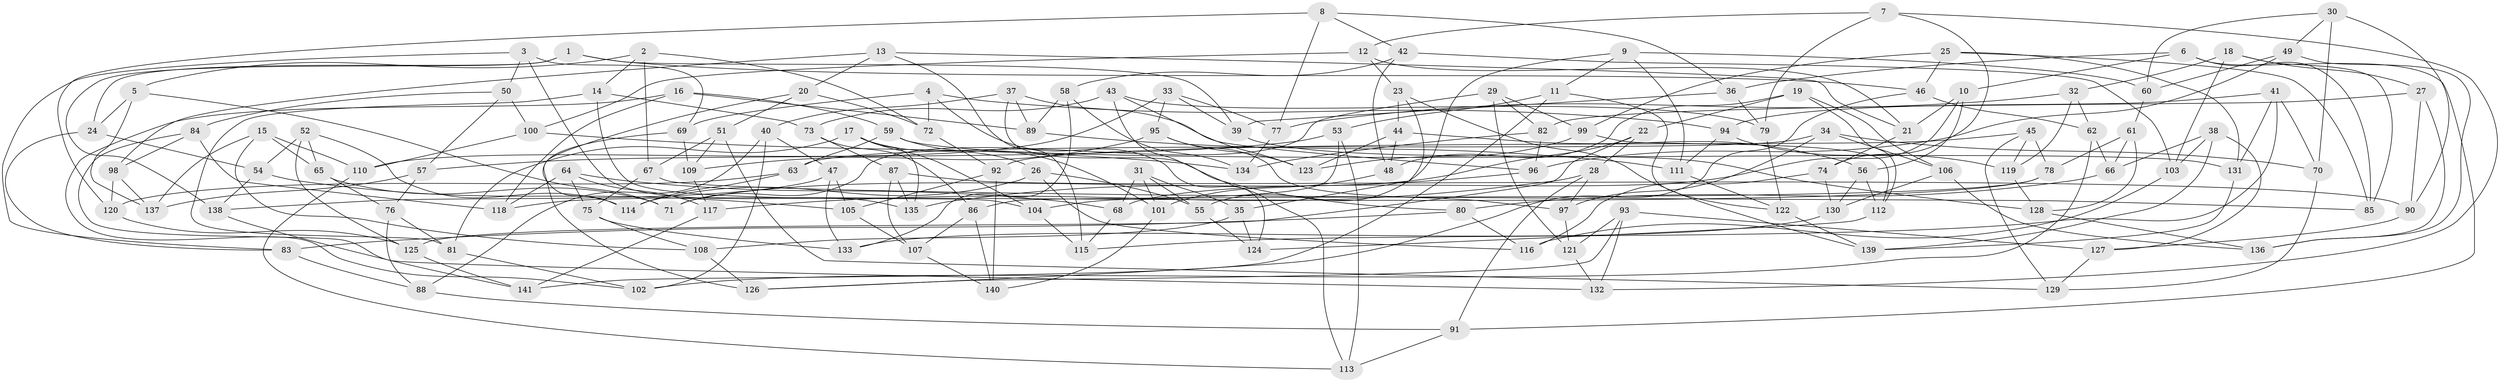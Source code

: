 // coarse degree distribution, {12: 0.03529411764705882, 11: 0.03529411764705882, 4: 0.788235294117647, 8: 0.03529411764705882, 10: 0.058823529411764705, 3: 0.023529411764705882, 9: 0.011764705882352941, 6: 0.011764705882352941}
// Generated by graph-tools (version 1.1) at 2025/53/03/04/25 22:53:50]
// undirected, 141 vertices, 282 edges
graph export_dot {
  node [color=gray90,style=filled];
  1;
  2;
  3;
  4;
  5;
  6;
  7;
  8;
  9;
  10;
  11;
  12;
  13;
  14;
  15;
  16;
  17;
  18;
  19;
  20;
  21;
  22;
  23;
  24;
  25;
  26;
  27;
  28;
  29;
  30;
  31;
  32;
  33;
  34;
  35;
  36;
  37;
  38;
  39;
  40;
  41;
  42;
  43;
  44;
  45;
  46;
  47;
  48;
  49;
  50;
  51;
  52;
  53;
  54;
  55;
  56;
  57;
  58;
  59;
  60;
  61;
  62;
  63;
  64;
  65;
  66;
  67;
  68;
  69;
  70;
  71;
  72;
  73;
  74;
  75;
  76;
  77;
  78;
  79;
  80;
  81;
  82;
  83;
  84;
  85;
  86;
  87;
  88;
  89;
  90;
  91;
  92;
  93;
  94;
  95;
  96;
  97;
  98;
  99;
  100;
  101;
  102;
  103;
  104;
  105;
  106;
  107;
  108;
  109;
  110;
  111;
  112;
  113;
  114;
  115;
  116;
  117;
  118;
  119;
  120;
  121;
  122;
  123;
  124;
  125;
  126;
  127;
  128;
  129;
  130;
  131;
  132;
  133;
  134;
  135;
  136;
  137;
  138;
  139;
  140;
  141;
  1 -- 24;
  1 -- 39;
  1 -- 46;
  1 -- 138;
  2 -- 5;
  2 -- 72;
  2 -- 67;
  2 -- 14;
  3 -- 50;
  3 -- 69;
  3 -- 83;
  3 -- 135;
  4 -- 72;
  4 -- 124;
  4 -- 69;
  4 -- 94;
  5 -- 137;
  5 -- 71;
  5 -- 24;
  6 -- 36;
  6 -- 85;
  6 -- 10;
  6 -- 91;
  7 -- 12;
  7 -- 132;
  7 -- 74;
  7 -- 79;
  8 -- 42;
  8 -- 77;
  8 -- 36;
  8 -- 120;
  9 -- 55;
  9 -- 11;
  9 -- 111;
  9 -- 60;
  10 -- 21;
  10 -- 56;
  10 -- 68;
  11 -- 53;
  11 -- 122;
  11 -- 141;
  12 -- 100;
  12 -- 21;
  12 -- 23;
  13 -- 115;
  13 -- 21;
  13 -- 98;
  13 -- 20;
  14 -- 81;
  14 -- 73;
  14 -- 104;
  15 -- 108;
  15 -- 110;
  15 -- 65;
  15 -- 137;
  16 -- 59;
  16 -- 118;
  16 -- 89;
  16 -- 102;
  17 -- 26;
  17 -- 104;
  17 -- 81;
  17 -- 135;
  18 -- 27;
  18 -- 103;
  18 -- 85;
  18 -- 32;
  19 -- 48;
  19 -- 106;
  19 -- 22;
  19 -- 112;
  20 -- 114;
  20 -- 51;
  20 -- 72;
  21 -- 74;
  22 -- 71;
  22 -- 125;
  22 -- 28;
  23 -- 44;
  23 -- 139;
  23 -- 35;
  24 -- 83;
  24 -- 54;
  25 -- 131;
  25 -- 99;
  25 -- 46;
  25 -- 85;
  26 -- 116;
  26 -- 55;
  26 -- 114;
  27 -- 90;
  27 -- 82;
  27 -- 136;
  28 -- 97;
  28 -- 91;
  28 -- 117;
  29 -- 71;
  29 -- 121;
  29 -- 99;
  29 -- 82;
  30 -- 60;
  30 -- 90;
  30 -- 49;
  30 -- 70;
  31 -- 68;
  31 -- 55;
  31 -- 35;
  31 -- 101;
  32 -- 77;
  32 -- 119;
  32 -- 62;
  33 -- 95;
  33 -- 110;
  33 -- 39;
  33 -- 77;
  34 -- 70;
  34 -- 106;
  34 -- 97;
  34 -- 63;
  35 -- 108;
  35 -- 124;
  36 -- 79;
  36 -- 39;
  37 -- 40;
  37 -- 89;
  37 -- 80;
  37 -- 96;
  38 -- 103;
  38 -- 127;
  38 -- 66;
  38 -- 139;
  39 -- 128;
  40 -- 102;
  40 -- 88;
  40 -- 47;
  41 -- 70;
  41 -- 131;
  41 -- 115;
  41 -- 94;
  42 -- 48;
  42 -- 103;
  42 -- 58;
  43 -- 123;
  43 -- 113;
  43 -- 79;
  43 -- 73;
  44 -- 48;
  44 -- 56;
  44 -- 123;
  45 -- 119;
  45 -- 92;
  45 -- 129;
  45 -- 78;
  46 -- 62;
  46 -- 126;
  47 -- 133;
  47 -- 138;
  47 -- 105;
  48 -- 101;
  49 -- 96;
  49 -- 136;
  49 -- 60;
  50 -- 84;
  50 -- 100;
  50 -- 57;
  51 -- 67;
  51 -- 109;
  51 -- 129;
  52 -- 125;
  52 -- 65;
  52 -- 54;
  52 -- 114;
  53 -- 57;
  53 -- 86;
  53 -- 113;
  54 -- 105;
  54 -- 138;
  55 -- 124;
  56 -- 112;
  56 -- 130;
  57 -- 76;
  57 -- 137;
  58 -- 133;
  58 -- 89;
  58 -- 134;
  59 -- 101;
  59 -- 131;
  59 -- 63;
  60 -- 61;
  61 -- 128;
  61 -- 78;
  61 -- 66;
  62 -- 102;
  62 -- 66;
  63 -- 114;
  63 -- 120;
  64 -- 68;
  64 -- 75;
  64 -- 117;
  64 -- 118;
  65 -- 76;
  65 -- 71;
  66 -- 80;
  67 -- 75;
  67 -- 85;
  68 -- 115;
  69 -- 109;
  69 -- 126;
  70 -- 129;
  72 -- 92;
  73 -- 87;
  73 -- 86;
  74 -- 116;
  74 -- 130;
  75 -- 133;
  75 -- 108;
  76 -- 88;
  76 -- 81;
  77 -- 134;
  78 -- 104;
  78 -- 118;
  79 -- 122;
  80 -- 116;
  80 -- 83;
  81 -- 102;
  82 -- 134;
  82 -- 96;
  83 -- 88;
  84 -- 118;
  84 -- 132;
  84 -- 98;
  86 -- 140;
  86 -- 107;
  87 -- 135;
  87 -- 107;
  87 -- 90;
  88 -- 91;
  89 -- 111;
  90 -- 127;
  91 -- 113;
  92 -- 105;
  92 -- 140;
  93 -- 132;
  93 -- 126;
  93 -- 127;
  93 -- 121;
  94 -- 111;
  94 -- 119;
  95 -- 97;
  95 -- 123;
  95 -- 109;
  96 -- 135;
  97 -- 121;
  98 -- 120;
  98 -- 137;
  99 -- 123;
  99 -- 112;
  100 -- 134;
  100 -- 110;
  101 -- 140;
  103 -- 116;
  104 -- 115;
  105 -- 107;
  106 -- 136;
  106 -- 130;
  107 -- 140;
  108 -- 126;
  109 -- 117;
  110 -- 113;
  111 -- 122;
  112 -- 124;
  117 -- 141;
  119 -- 128;
  120 -- 125;
  121 -- 132;
  122 -- 139;
  125 -- 141;
  127 -- 129;
  128 -- 136;
  130 -- 133;
  131 -- 139;
  138 -- 141;
}

